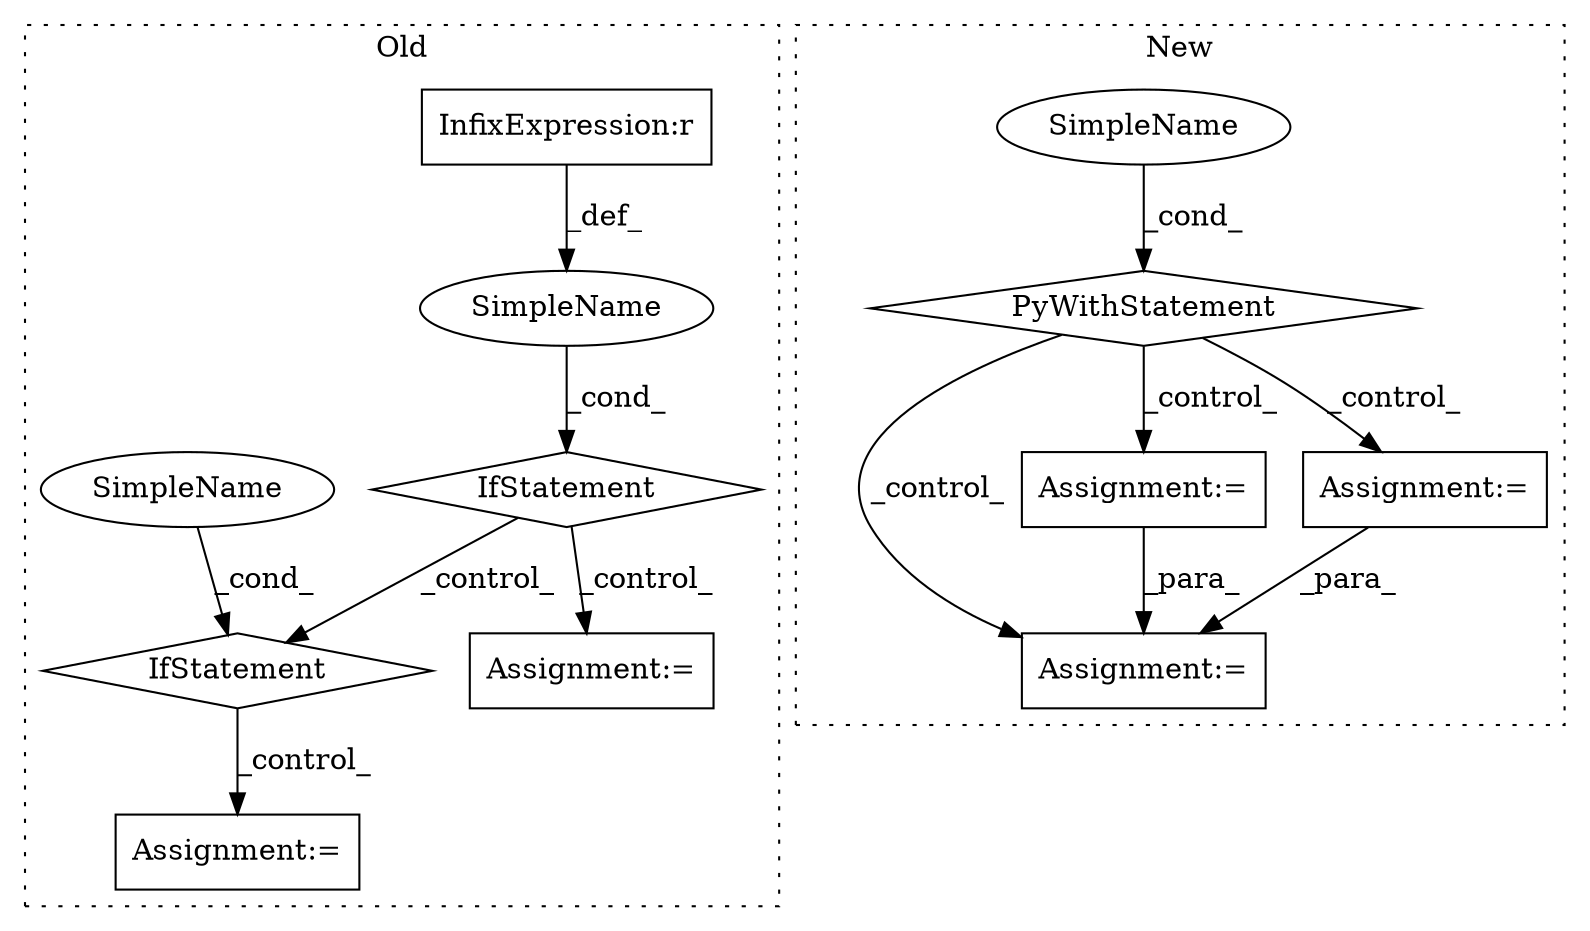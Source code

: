 digraph G {
subgraph cluster0 {
1 [label="IfStatement" a="25" s="21981,21999" l="4,2" shape="diamond"];
5 [label="Assignment:=" a="7" s="22685" l="30" shape="box"];
6 [label="SimpleName" a="42" s="" l="" shape="ellipse"];
7 [label="Assignment:=" a="7" s="22149" l="1" shape="box"];
9 [label="InfixExpression:r" a="27" s="21990" l="4" shape="box"];
10 [label="IfStatement" a="25" s="22161,22193" l="4,2" shape="diamond"];
11 [label="SimpleName" a="42" s="" l="" shape="ellipse"];
label = "Old";
style="dotted";
}
subgraph cluster1 {
2 [label="PyWithStatement" a="104" s="23670,23708" l="10,2" shape="diamond"];
3 [label="Assignment:=" a="7" s="23951" l="1" shape="box"];
4 [label="SimpleName" a="42" s="" l="" shape="ellipse"];
8 [label="Assignment:=" a="7" s="23721" l="1" shape="box"];
12 [label="Assignment:=" a="7" s="23762" l="1" shape="box"];
label = "New";
style="dotted";
}
1 -> 10 [label="_control_"];
1 -> 7 [label="_control_"];
2 -> 12 [label="_control_"];
2 -> 8 [label="_control_"];
2 -> 3 [label="_control_"];
4 -> 2 [label="_cond_"];
6 -> 1 [label="_cond_"];
8 -> 3 [label="_para_"];
9 -> 6 [label="_def_"];
10 -> 5 [label="_control_"];
11 -> 10 [label="_cond_"];
12 -> 3 [label="_para_"];
}